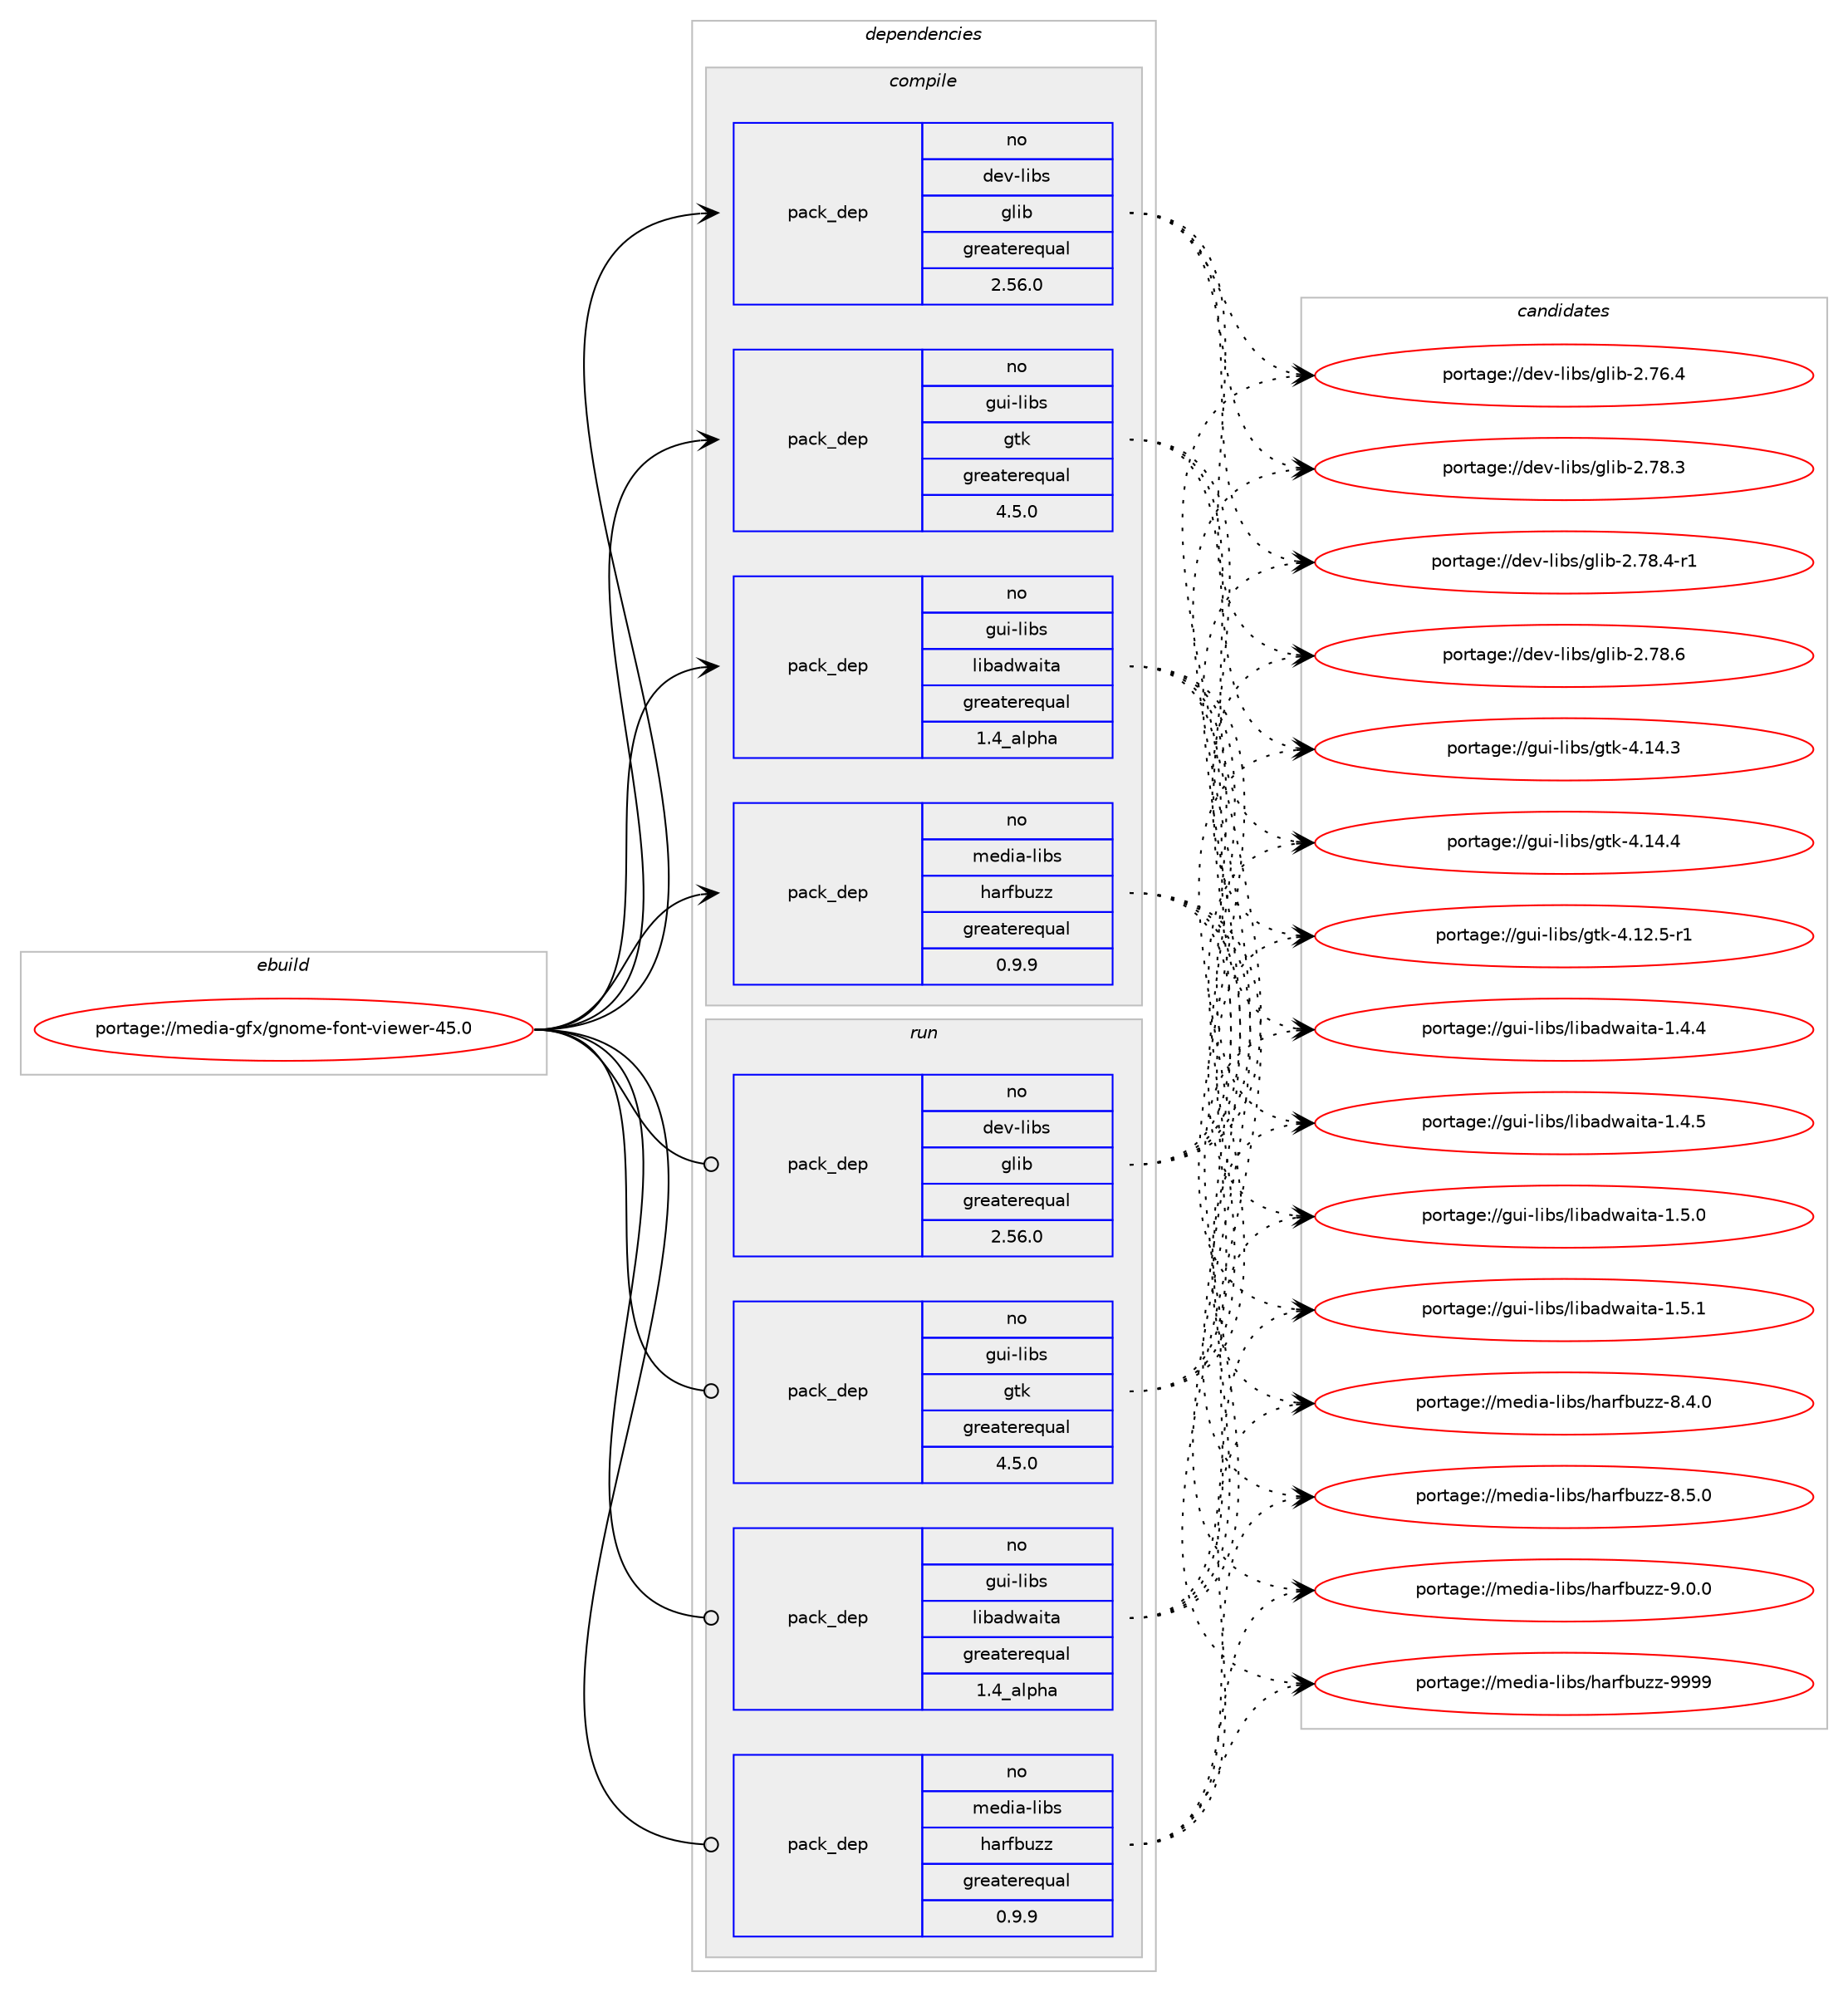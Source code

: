 digraph prolog {

# *************
# Graph options
# *************

newrank=true;
concentrate=true;
compound=true;
graph [rankdir=LR,fontname=Helvetica,fontsize=10,ranksep=1.5];#, ranksep=2.5, nodesep=0.2];
edge  [arrowhead=vee];
node  [fontname=Helvetica,fontsize=10];

# **********
# The ebuild
# **********

subgraph cluster_leftcol {
color=gray;
rank=same;
label=<<i>ebuild</i>>;
id [label="portage://media-gfx/gnome-font-viewer-45.0", color=red, width=4, href="../media-gfx/gnome-font-viewer-45.0.svg"];
}

# ****************
# The dependencies
# ****************

subgraph cluster_midcol {
color=gray;
label=<<i>dependencies</i>>;
subgraph cluster_compile {
fillcolor="#eeeeee";
style=filled;
label=<<i>compile</i>>;
# *** BEGIN UNKNOWN DEPENDENCY TYPE (TODO) ***
# id -> package_dependency(portage://media-gfx/gnome-font-viewer-45.0,install,no,dev-libs,fribidi,none,[,,],[],[])
# *** END UNKNOWN DEPENDENCY TYPE (TODO) ***

subgraph pack77611 {
dependency151085 [label=<<TABLE BORDER="0" CELLBORDER="1" CELLSPACING="0" CELLPADDING="4" WIDTH="220"><TR><TD ROWSPAN="6" CELLPADDING="30">pack_dep</TD></TR><TR><TD WIDTH="110">no</TD></TR><TR><TD>dev-libs</TD></TR><TR><TD>glib</TD></TR><TR><TD>greaterequal</TD></TR><TR><TD>2.56.0</TD></TR></TABLE>>, shape=none, color=blue];
}
id:e -> dependency151085:w [weight=20,style="solid",arrowhead="vee"];
# *** BEGIN UNKNOWN DEPENDENCY TYPE (TODO) ***
# id -> package_dependency(portage://media-gfx/gnome-font-viewer-45.0,install,no,gnome-base,gnome-desktop,none,[,,],[slot(4),equal],[])
# *** END UNKNOWN DEPENDENCY TYPE (TODO) ***

subgraph pack77612 {
dependency151086 [label=<<TABLE BORDER="0" CELLBORDER="1" CELLSPACING="0" CELLPADDING="4" WIDTH="220"><TR><TD ROWSPAN="6" CELLPADDING="30">pack_dep</TD></TR><TR><TD WIDTH="110">no</TD></TR><TR><TD>gui-libs</TD></TR><TR><TD>gtk</TD></TR><TR><TD>greaterequal</TD></TR><TR><TD>4.5.0</TD></TR></TABLE>>, shape=none, color=blue];
}
id:e -> dependency151086:w [weight=20,style="solid",arrowhead="vee"];
subgraph pack77613 {
dependency151087 [label=<<TABLE BORDER="0" CELLBORDER="1" CELLSPACING="0" CELLPADDING="4" WIDTH="220"><TR><TD ROWSPAN="6" CELLPADDING="30">pack_dep</TD></TR><TR><TD WIDTH="110">no</TD></TR><TR><TD>gui-libs</TD></TR><TR><TD>libadwaita</TD></TR><TR><TD>greaterequal</TD></TR><TR><TD>1.4_alpha</TD></TR></TABLE>>, shape=none, color=blue];
}
id:e -> dependency151087:w [weight=20,style="solid",arrowhead="vee"];
# *** BEGIN UNKNOWN DEPENDENCY TYPE (TODO) ***
# id -> package_dependency(portage://media-gfx/gnome-font-viewer-45.0,install,no,media-libs,fontconfig,none,[,,],[slot(1.0)],[])
# *** END UNKNOWN DEPENDENCY TYPE (TODO) ***

# *** BEGIN UNKNOWN DEPENDENCY TYPE (TODO) ***
# id -> package_dependency(portage://media-gfx/gnome-font-viewer-45.0,install,no,media-libs,freetype,none,[,,],[slot(2)],[])
# *** END UNKNOWN DEPENDENCY TYPE (TODO) ***

subgraph pack77614 {
dependency151088 [label=<<TABLE BORDER="0" CELLBORDER="1" CELLSPACING="0" CELLPADDING="4" WIDTH="220"><TR><TD ROWSPAN="6" CELLPADDING="30">pack_dep</TD></TR><TR><TD WIDTH="110">no</TD></TR><TR><TD>media-libs</TD></TR><TR><TD>harfbuzz</TD></TR><TR><TD>greaterequal</TD></TR><TR><TD>0.9.9</TD></TR></TABLE>>, shape=none, color=blue];
}
id:e -> dependency151088:w [weight=20,style="solid",arrowhead="vee"];
}
subgraph cluster_compileandrun {
fillcolor="#eeeeee";
style=filled;
label=<<i>compile and run</i>>;
}
subgraph cluster_run {
fillcolor="#eeeeee";
style=filled;
label=<<i>run</i>>;
# *** BEGIN UNKNOWN DEPENDENCY TYPE (TODO) ***
# id -> package_dependency(portage://media-gfx/gnome-font-viewer-45.0,run,no,dev-libs,fribidi,none,[,,],[],[])
# *** END UNKNOWN DEPENDENCY TYPE (TODO) ***

subgraph pack77615 {
dependency151089 [label=<<TABLE BORDER="0" CELLBORDER="1" CELLSPACING="0" CELLPADDING="4" WIDTH="220"><TR><TD ROWSPAN="6" CELLPADDING="30">pack_dep</TD></TR><TR><TD WIDTH="110">no</TD></TR><TR><TD>dev-libs</TD></TR><TR><TD>glib</TD></TR><TR><TD>greaterequal</TD></TR><TR><TD>2.56.0</TD></TR></TABLE>>, shape=none, color=blue];
}
id:e -> dependency151089:w [weight=20,style="solid",arrowhead="odot"];
# *** BEGIN UNKNOWN DEPENDENCY TYPE (TODO) ***
# id -> package_dependency(portage://media-gfx/gnome-font-viewer-45.0,run,no,gnome-base,gnome-desktop,none,[,,],[slot(4),equal],[])
# *** END UNKNOWN DEPENDENCY TYPE (TODO) ***

subgraph pack77616 {
dependency151090 [label=<<TABLE BORDER="0" CELLBORDER="1" CELLSPACING="0" CELLPADDING="4" WIDTH="220"><TR><TD ROWSPAN="6" CELLPADDING="30">pack_dep</TD></TR><TR><TD WIDTH="110">no</TD></TR><TR><TD>gui-libs</TD></TR><TR><TD>gtk</TD></TR><TR><TD>greaterequal</TD></TR><TR><TD>4.5.0</TD></TR></TABLE>>, shape=none, color=blue];
}
id:e -> dependency151090:w [weight=20,style="solid",arrowhead="odot"];
subgraph pack77617 {
dependency151091 [label=<<TABLE BORDER="0" CELLBORDER="1" CELLSPACING="0" CELLPADDING="4" WIDTH="220"><TR><TD ROWSPAN="6" CELLPADDING="30">pack_dep</TD></TR><TR><TD WIDTH="110">no</TD></TR><TR><TD>gui-libs</TD></TR><TR><TD>libadwaita</TD></TR><TR><TD>greaterequal</TD></TR><TR><TD>1.4_alpha</TD></TR></TABLE>>, shape=none, color=blue];
}
id:e -> dependency151091:w [weight=20,style="solid",arrowhead="odot"];
# *** BEGIN UNKNOWN DEPENDENCY TYPE (TODO) ***
# id -> package_dependency(portage://media-gfx/gnome-font-viewer-45.0,run,no,media-libs,fontconfig,none,[,,],[slot(1.0)],[])
# *** END UNKNOWN DEPENDENCY TYPE (TODO) ***

# *** BEGIN UNKNOWN DEPENDENCY TYPE (TODO) ***
# id -> package_dependency(portage://media-gfx/gnome-font-viewer-45.0,run,no,media-libs,freetype,none,[,,],[slot(2)],[])
# *** END UNKNOWN DEPENDENCY TYPE (TODO) ***

subgraph pack77618 {
dependency151092 [label=<<TABLE BORDER="0" CELLBORDER="1" CELLSPACING="0" CELLPADDING="4" WIDTH="220"><TR><TD ROWSPAN="6" CELLPADDING="30">pack_dep</TD></TR><TR><TD WIDTH="110">no</TD></TR><TR><TD>media-libs</TD></TR><TR><TD>harfbuzz</TD></TR><TR><TD>greaterequal</TD></TR><TR><TD>0.9.9</TD></TR></TABLE>>, shape=none, color=blue];
}
id:e -> dependency151092:w [weight=20,style="solid",arrowhead="odot"];
}
}

# **************
# The candidates
# **************

subgraph cluster_choices {
rank=same;
color=gray;
label=<<i>candidates</i>>;

subgraph choice77611 {
color=black;
nodesep=1;
choice1001011184510810598115471031081059845504655544652 [label="portage://dev-libs/glib-2.76.4", color=red, width=4,href="../dev-libs/glib-2.76.4.svg"];
choice1001011184510810598115471031081059845504655564651 [label="portage://dev-libs/glib-2.78.3", color=red, width=4,href="../dev-libs/glib-2.78.3.svg"];
choice10010111845108105981154710310810598455046555646524511449 [label="portage://dev-libs/glib-2.78.4-r1", color=red, width=4,href="../dev-libs/glib-2.78.4-r1.svg"];
choice1001011184510810598115471031081059845504655564654 [label="portage://dev-libs/glib-2.78.6", color=red, width=4,href="../dev-libs/glib-2.78.6.svg"];
dependency151085:e -> choice1001011184510810598115471031081059845504655544652:w [style=dotted,weight="100"];
dependency151085:e -> choice1001011184510810598115471031081059845504655564651:w [style=dotted,weight="100"];
dependency151085:e -> choice10010111845108105981154710310810598455046555646524511449:w [style=dotted,weight="100"];
dependency151085:e -> choice1001011184510810598115471031081059845504655564654:w [style=dotted,weight="100"];
}
subgraph choice77612 {
color=black;
nodesep=1;
choice103117105451081059811547103116107455246495046534511449 [label="portage://gui-libs/gtk-4.12.5-r1", color=red, width=4,href="../gui-libs/gtk-4.12.5-r1.svg"];
choice10311710545108105981154710311610745524649524651 [label="portage://gui-libs/gtk-4.14.3", color=red, width=4,href="../gui-libs/gtk-4.14.3.svg"];
choice10311710545108105981154710311610745524649524652 [label="portage://gui-libs/gtk-4.14.4", color=red, width=4,href="../gui-libs/gtk-4.14.4.svg"];
dependency151086:e -> choice103117105451081059811547103116107455246495046534511449:w [style=dotted,weight="100"];
dependency151086:e -> choice10311710545108105981154710311610745524649524651:w [style=dotted,weight="100"];
dependency151086:e -> choice10311710545108105981154710311610745524649524652:w [style=dotted,weight="100"];
}
subgraph choice77613 {
color=black;
nodesep=1;
choice10311710545108105981154710810598971001199710511697454946524652 [label="portage://gui-libs/libadwaita-1.4.4", color=red, width=4,href="../gui-libs/libadwaita-1.4.4.svg"];
choice10311710545108105981154710810598971001199710511697454946524653 [label="portage://gui-libs/libadwaita-1.4.5", color=red, width=4,href="../gui-libs/libadwaita-1.4.5.svg"];
choice10311710545108105981154710810598971001199710511697454946534648 [label="portage://gui-libs/libadwaita-1.5.0", color=red, width=4,href="../gui-libs/libadwaita-1.5.0.svg"];
choice10311710545108105981154710810598971001199710511697454946534649 [label="portage://gui-libs/libadwaita-1.5.1", color=red, width=4,href="../gui-libs/libadwaita-1.5.1.svg"];
dependency151087:e -> choice10311710545108105981154710810598971001199710511697454946524652:w [style=dotted,weight="100"];
dependency151087:e -> choice10311710545108105981154710810598971001199710511697454946524653:w [style=dotted,weight="100"];
dependency151087:e -> choice10311710545108105981154710810598971001199710511697454946534648:w [style=dotted,weight="100"];
dependency151087:e -> choice10311710545108105981154710810598971001199710511697454946534649:w [style=dotted,weight="100"];
}
subgraph choice77614 {
color=black;
nodesep=1;
choice109101100105974510810598115471049711410298117122122455646524648 [label="portage://media-libs/harfbuzz-8.4.0", color=red, width=4,href="../media-libs/harfbuzz-8.4.0.svg"];
choice109101100105974510810598115471049711410298117122122455646534648 [label="portage://media-libs/harfbuzz-8.5.0", color=red, width=4,href="../media-libs/harfbuzz-8.5.0.svg"];
choice109101100105974510810598115471049711410298117122122455746484648 [label="portage://media-libs/harfbuzz-9.0.0", color=red, width=4,href="../media-libs/harfbuzz-9.0.0.svg"];
choice1091011001059745108105981154710497114102981171221224557575757 [label="portage://media-libs/harfbuzz-9999", color=red, width=4,href="../media-libs/harfbuzz-9999.svg"];
dependency151088:e -> choice109101100105974510810598115471049711410298117122122455646524648:w [style=dotted,weight="100"];
dependency151088:e -> choice109101100105974510810598115471049711410298117122122455646534648:w [style=dotted,weight="100"];
dependency151088:e -> choice109101100105974510810598115471049711410298117122122455746484648:w [style=dotted,weight="100"];
dependency151088:e -> choice1091011001059745108105981154710497114102981171221224557575757:w [style=dotted,weight="100"];
}
subgraph choice77615 {
color=black;
nodesep=1;
choice1001011184510810598115471031081059845504655544652 [label="portage://dev-libs/glib-2.76.4", color=red, width=4,href="../dev-libs/glib-2.76.4.svg"];
choice1001011184510810598115471031081059845504655564651 [label="portage://dev-libs/glib-2.78.3", color=red, width=4,href="../dev-libs/glib-2.78.3.svg"];
choice10010111845108105981154710310810598455046555646524511449 [label="portage://dev-libs/glib-2.78.4-r1", color=red, width=4,href="../dev-libs/glib-2.78.4-r1.svg"];
choice1001011184510810598115471031081059845504655564654 [label="portage://dev-libs/glib-2.78.6", color=red, width=4,href="../dev-libs/glib-2.78.6.svg"];
dependency151089:e -> choice1001011184510810598115471031081059845504655544652:w [style=dotted,weight="100"];
dependency151089:e -> choice1001011184510810598115471031081059845504655564651:w [style=dotted,weight="100"];
dependency151089:e -> choice10010111845108105981154710310810598455046555646524511449:w [style=dotted,weight="100"];
dependency151089:e -> choice1001011184510810598115471031081059845504655564654:w [style=dotted,weight="100"];
}
subgraph choice77616 {
color=black;
nodesep=1;
choice103117105451081059811547103116107455246495046534511449 [label="portage://gui-libs/gtk-4.12.5-r1", color=red, width=4,href="../gui-libs/gtk-4.12.5-r1.svg"];
choice10311710545108105981154710311610745524649524651 [label="portage://gui-libs/gtk-4.14.3", color=red, width=4,href="../gui-libs/gtk-4.14.3.svg"];
choice10311710545108105981154710311610745524649524652 [label="portage://gui-libs/gtk-4.14.4", color=red, width=4,href="../gui-libs/gtk-4.14.4.svg"];
dependency151090:e -> choice103117105451081059811547103116107455246495046534511449:w [style=dotted,weight="100"];
dependency151090:e -> choice10311710545108105981154710311610745524649524651:w [style=dotted,weight="100"];
dependency151090:e -> choice10311710545108105981154710311610745524649524652:w [style=dotted,weight="100"];
}
subgraph choice77617 {
color=black;
nodesep=1;
choice10311710545108105981154710810598971001199710511697454946524652 [label="portage://gui-libs/libadwaita-1.4.4", color=red, width=4,href="../gui-libs/libadwaita-1.4.4.svg"];
choice10311710545108105981154710810598971001199710511697454946524653 [label="portage://gui-libs/libadwaita-1.4.5", color=red, width=4,href="../gui-libs/libadwaita-1.4.5.svg"];
choice10311710545108105981154710810598971001199710511697454946534648 [label="portage://gui-libs/libadwaita-1.5.0", color=red, width=4,href="../gui-libs/libadwaita-1.5.0.svg"];
choice10311710545108105981154710810598971001199710511697454946534649 [label="portage://gui-libs/libadwaita-1.5.1", color=red, width=4,href="../gui-libs/libadwaita-1.5.1.svg"];
dependency151091:e -> choice10311710545108105981154710810598971001199710511697454946524652:w [style=dotted,weight="100"];
dependency151091:e -> choice10311710545108105981154710810598971001199710511697454946524653:w [style=dotted,weight="100"];
dependency151091:e -> choice10311710545108105981154710810598971001199710511697454946534648:w [style=dotted,weight="100"];
dependency151091:e -> choice10311710545108105981154710810598971001199710511697454946534649:w [style=dotted,weight="100"];
}
subgraph choice77618 {
color=black;
nodesep=1;
choice109101100105974510810598115471049711410298117122122455646524648 [label="portage://media-libs/harfbuzz-8.4.0", color=red, width=4,href="../media-libs/harfbuzz-8.4.0.svg"];
choice109101100105974510810598115471049711410298117122122455646534648 [label="portage://media-libs/harfbuzz-8.5.0", color=red, width=4,href="../media-libs/harfbuzz-8.5.0.svg"];
choice109101100105974510810598115471049711410298117122122455746484648 [label="portage://media-libs/harfbuzz-9.0.0", color=red, width=4,href="../media-libs/harfbuzz-9.0.0.svg"];
choice1091011001059745108105981154710497114102981171221224557575757 [label="portage://media-libs/harfbuzz-9999", color=red, width=4,href="../media-libs/harfbuzz-9999.svg"];
dependency151092:e -> choice109101100105974510810598115471049711410298117122122455646524648:w [style=dotted,weight="100"];
dependency151092:e -> choice109101100105974510810598115471049711410298117122122455646534648:w [style=dotted,weight="100"];
dependency151092:e -> choice109101100105974510810598115471049711410298117122122455746484648:w [style=dotted,weight="100"];
dependency151092:e -> choice1091011001059745108105981154710497114102981171221224557575757:w [style=dotted,weight="100"];
}
}

}
